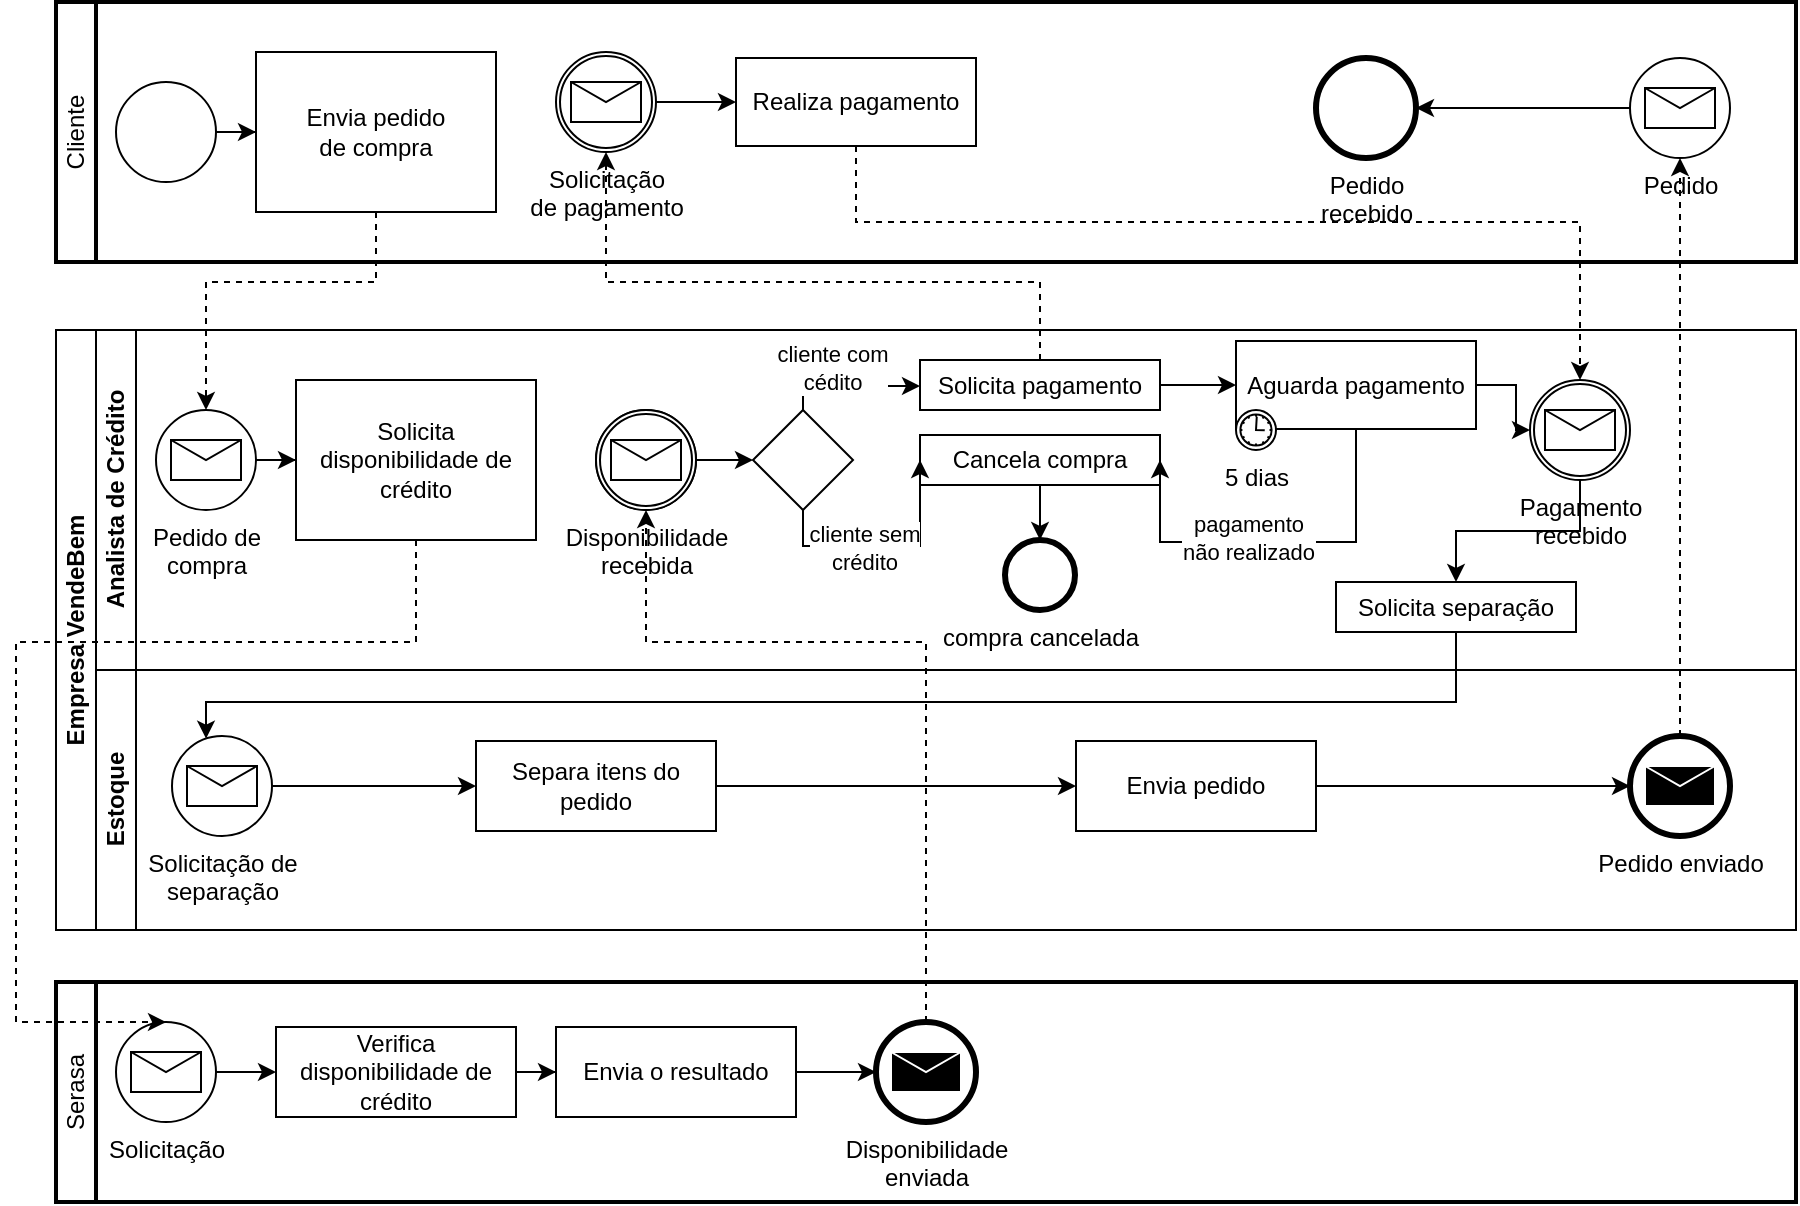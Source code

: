 <mxfile version="26.2.14">
  <diagram name="Página-1" id="u1SdcBbTtnw9D1ZpNTuf">
    <mxGraphModel dx="1246" dy="1865" grid="1" gridSize="10" guides="1" tooltips="1" connect="1" arrows="1" fold="1" page="1" pageScale="1" pageWidth="827" pageHeight="1169" math="0" shadow="0">
      <root>
        <mxCell id="0" />
        <mxCell id="1" parent="0" />
        <mxCell id="sQ0GCokB8pdDENR7ytiq-2" value="Empresa VendeBem" style="swimlane;html=1;childLayout=stackLayout;resizeParent=1;resizeParentMax=0;horizontal=0;startSize=20;horizontalStack=0;whiteSpace=wrap;" vertex="1" parent="1">
          <mxGeometry x="40" y="-16" width="870" height="300" as="geometry" />
        </mxCell>
        <mxCell id="sQ0GCokB8pdDENR7ytiq-5" value="Analista de Crédito" style="swimlane;html=1;startSize=20;horizontal=0;" vertex="1" parent="sQ0GCokB8pdDENR7ytiq-2">
          <mxGeometry x="20" width="850" height="170" as="geometry" />
        </mxCell>
        <mxCell id="sQ0GCokB8pdDENR7ytiq-10" value="Pedido de&lt;div&gt;compra&lt;/div&gt;" style="points=[[0.145,0.145,0],[0.5,0,0],[0.855,0.145,0],[1,0.5,0],[0.855,0.855,0],[0.5,1,0],[0.145,0.855,0],[0,0.5,0]];shape=mxgraph.bpmn.event;html=1;verticalLabelPosition=bottom;labelBackgroundColor=#ffffff;verticalAlign=top;align=center;perimeter=ellipsePerimeter;outlineConnect=0;aspect=fixed;outline=standard;symbol=message;" vertex="1" parent="sQ0GCokB8pdDENR7ytiq-5">
          <mxGeometry x="30" y="40" width="50" height="50" as="geometry" />
        </mxCell>
        <mxCell id="sQ0GCokB8pdDENR7ytiq-12" value="Solicita disponibilidade de crédito" style="points=[[0.25,0,0],[0.5,0,0],[0.75,0,0],[1,0.25,0],[1,0.5,0],[1,0.75,0],[0.75,1,0],[0.5,1,0],[0.25,1,0],[0,0.75,0],[0,0.5,0],[0,0.25,0]];shape=mxgraph.bpmn.task2;whiteSpace=wrap;rectStyle=rounded;size=10;html=1;container=1;expand=0;collapsible=0;taskMarker=abstract;" vertex="1" parent="sQ0GCokB8pdDENR7ytiq-5">
          <mxGeometry x="100" y="25" width="120" height="80" as="geometry" />
        </mxCell>
        <mxCell id="sQ0GCokB8pdDENR7ytiq-13" style="edgeStyle=orthogonalEdgeStyle;rounded=0;orthogonalLoop=1;jettySize=auto;html=1;entryX=0;entryY=0.5;entryDx=0;entryDy=0;entryPerimeter=0;" edge="1" parent="sQ0GCokB8pdDENR7ytiq-5" source="sQ0GCokB8pdDENR7ytiq-10" target="sQ0GCokB8pdDENR7ytiq-12">
          <mxGeometry relative="1" as="geometry" />
        </mxCell>
        <mxCell id="sQ0GCokB8pdDENR7ytiq-26" style="edgeStyle=orthogonalEdgeStyle;rounded=0;orthogonalLoop=1;jettySize=auto;html=1;" edge="1" parent="sQ0GCokB8pdDENR7ytiq-5" source="sQ0GCokB8pdDENR7ytiq-22" target="sQ0GCokB8pdDENR7ytiq-24">
          <mxGeometry relative="1" as="geometry" />
        </mxCell>
        <mxCell id="sQ0GCokB8pdDENR7ytiq-22" value="Disponibilidade&lt;div&gt;recebida&lt;/div&gt;" style="points=[[0.145,0.145,0],[0.5,0,0],[0.855,0.145,0],[1,0.5,0],[0.855,0.855,0],[0.5,1,0],[0.145,0.855,0],[0,0.5,0]];shape=mxgraph.bpmn.event;html=1;verticalLabelPosition=bottom;labelBackgroundColor=#ffffff;verticalAlign=top;align=center;perimeter=ellipsePerimeter;outlineConnect=0;aspect=fixed;outline=standard;symbol=message;" vertex="1" parent="sQ0GCokB8pdDENR7ytiq-5">
          <mxGeometry x="250" y="40" width="50" height="50" as="geometry" />
        </mxCell>
        <mxCell id="sQ0GCokB8pdDENR7ytiq-32" style="edgeStyle=orthogonalEdgeStyle;rounded=0;orthogonalLoop=1;jettySize=auto;html=1;" edge="1" parent="sQ0GCokB8pdDENR7ytiq-5" source="sQ0GCokB8pdDENR7ytiq-24" target="sQ0GCokB8pdDENR7ytiq-31">
          <mxGeometry relative="1" as="geometry">
            <Array as="points">
              <mxPoint x="354" y="28" />
            </Array>
          </mxGeometry>
        </mxCell>
        <mxCell id="sQ0GCokB8pdDENR7ytiq-33" value="cliente com&lt;div&gt;cédito&lt;/div&gt;" style="edgeLabel;html=1;align=center;verticalAlign=middle;resizable=0;points=[];" vertex="1" connectable="0" parent="sQ0GCokB8pdDENR7ytiq-32">
          <mxGeometry x="-0.343" y="-2" relative="1" as="geometry">
            <mxPoint x="3" y="-11" as="offset" />
          </mxGeometry>
        </mxCell>
        <mxCell id="sQ0GCokB8pdDENR7ytiq-24" value="" style="points=[[0.25,0.25,0],[0.5,0,0],[0.75,0.25,0],[1,0.5,0],[0.75,0.75,0],[0.5,1,0],[0.25,0.75,0],[0,0.5,0]];shape=mxgraph.bpmn.gateway2;html=1;verticalLabelPosition=bottom;labelBackgroundColor=#ffffff;verticalAlign=top;align=center;perimeter=rhombusPerimeter;outlineConnect=0;outline=none;symbol=none;" vertex="1" parent="sQ0GCokB8pdDENR7ytiq-5">
          <mxGeometry x="328.5" y="40" width="50" height="50" as="geometry" />
        </mxCell>
        <mxCell id="sQ0GCokB8pdDENR7ytiq-27" value="Cancela compra" style="points=[[0.25,0,0],[0.5,0,0],[0.75,0,0],[1,0.25,0],[1,0.5,0],[1,0.75,0],[0.75,1,0],[0.5,1,0],[0.25,1,0],[0,0.75,0],[0,0.5,0],[0,0.25,0]];shape=mxgraph.bpmn.task2;whiteSpace=wrap;rectStyle=rounded;size=10;html=1;container=1;expand=0;collapsible=0;taskMarker=abstract;" vertex="1" parent="sQ0GCokB8pdDENR7ytiq-5">
          <mxGeometry x="412" y="52.5" width="120" height="25" as="geometry" />
        </mxCell>
        <mxCell id="sQ0GCokB8pdDENR7ytiq-28" style="edgeStyle=orthogonalEdgeStyle;rounded=0;orthogonalLoop=1;jettySize=auto;html=1;entryX=0;entryY=0.5;entryDx=0;entryDy=0;entryPerimeter=0;" edge="1" parent="sQ0GCokB8pdDENR7ytiq-5" source="sQ0GCokB8pdDENR7ytiq-24" target="sQ0GCokB8pdDENR7ytiq-27">
          <mxGeometry relative="1" as="geometry">
            <Array as="points">
              <mxPoint x="353" y="108" />
            </Array>
          </mxGeometry>
        </mxCell>
        <mxCell id="sQ0GCokB8pdDENR7ytiq-30" value="cliente sem&lt;div&gt;crédito&lt;/div&gt;" style="edgeLabel;html=1;align=center;verticalAlign=middle;resizable=0;points=[];" vertex="1" connectable="0" parent="sQ0GCokB8pdDENR7ytiq-28">
          <mxGeometry x="-0.194" y="-1" relative="1" as="geometry">
            <mxPoint as="offset" />
          </mxGeometry>
        </mxCell>
        <mxCell id="sQ0GCokB8pdDENR7ytiq-31" value="Solicita pagamento" style="points=[[0.25,0,0],[0.5,0,0],[0.75,0,0],[1,0.25,0],[1,0.5,0],[1,0.75,0],[0.75,1,0],[0.5,1,0],[0.25,1,0],[0,0.75,0],[0,0.5,0],[0,0.25,0]];shape=mxgraph.bpmn.task2;whiteSpace=wrap;rectStyle=rounded;size=10;html=1;container=1;expand=0;collapsible=0;taskMarker=abstract;" vertex="1" parent="sQ0GCokB8pdDENR7ytiq-5">
          <mxGeometry x="412" y="15" width="120" height="25" as="geometry" />
        </mxCell>
        <mxCell id="sQ0GCokB8pdDENR7ytiq-35" value="" style="points=[[0.145,0.145,0],[0.5,0,0],[0.855,0.145,0],[1,0.5,0],[0.855,0.855,0],[0.5,1,0],[0.145,0.855,0],[0,0.5,0]];shape=mxgraph.bpmn.event;html=1;verticalLabelPosition=bottom;labelBackgroundColor=#ffffff;verticalAlign=top;align=center;perimeter=ellipsePerimeter;outlineConnect=0;aspect=fixed;outline=catching;symbol=message;" vertex="1" parent="sQ0GCokB8pdDENR7ytiq-5">
          <mxGeometry x="250" y="40" width="50" height="50" as="geometry" />
        </mxCell>
        <mxCell id="sQ0GCokB8pdDENR7ytiq-153" value="Aguarda pagamento" style="points=[[0.25,0,0],[0.5,0,0],[0.75,0,0],[1,0.25,0],[1,0.5,0],[1,0.75,0],[0.75,1,0],[0.5,1,0],[0.25,1,0],[0,0.75,0],[0,0.5,0],[0,0.25,0]];shape=mxgraph.bpmn.task2;whiteSpace=wrap;rectStyle=rounded;size=10;html=1;container=1;expand=0;collapsible=0;taskMarker=abstract;" vertex="1" parent="sQ0GCokB8pdDENR7ytiq-5">
          <mxGeometry x="570" y="5.5" width="120" height="44" as="geometry" />
        </mxCell>
        <mxCell id="sQ0GCokB8pdDENR7ytiq-154" style="edgeStyle=orthogonalEdgeStyle;rounded=0;orthogonalLoop=1;jettySize=auto;html=1;entryX=0;entryY=0.5;entryDx=0;entryDy=0;entryPerimeter=0;" edge="1" parent="sQ0GCokB8pdDENR7ytiq-5" source="sQ0GCokB8pdDENR7ytiq-31" target="sQ0GCokB8pdDENR7ytiq-153">
          <mxGeometry relative="1" as="geometry" />
        </mxCell>
        <mxCell id="sQ0GCokB8pdDENR7ytiq-155" value="5 dias" style="points=[[0.145,0.145,0],[0.5,0,0],[0.855,0.145,0],[1,0.5,0],[0.855,0.855,0],[0.5,1,0],[0.145,0.855,0],[0,0.5,0]];shape=mxgraph.bpmn.event;html=1;verticalLabelPosition=bottom;labelBackgroundColor=#ffffff;verticalAlign=top;align=center;perimeter=ellipsePerimeter;outlineConnect=0;aspect=fixed;outline=standard;symbol=timer;" vertex="1" parent="sQ0GCokB8pdDENR7ytiq-5">
          <mxGeometry x="570" y="40" width="20" height="20" as="geometry" />
        </mxCell>
        <mxCell id="sQ0GCokB8pdDENR7ytiq-156" style="edgeStyle=orthogonalEdgeStyle;rounded=0;orthogonalLoop=1;jettySize=auto;html=1;entryX=1;entryY=0.5;entryDx=0;entryDy=0;entryPerimeter=0;" edge="1" parent="sQ0GCokB8pdDENR7ytiq-5" source="sQ0GCokB8pdDENR7ytiq-153" target="sQ0GCokB8pdDENR7ytiq-27">
          <mxGeometry relative="1" as="geometry">
            <Array as="points">
              <mxPoint x="630" y="106" />
              <mxPoint x="532" y="106" />
            </Array>
          </mxGeometry>
        </mxCell>
        <mxCell id="sQ0GCokB8pdDENR7ytiq-157" value="pagamento&lt;div&gt;não realizado&lt;/div&gt;" style="edgeLabel;html=1;align=center;verticalAlign=middle;resizable=0;points=[];" vertex="1" connectable="0" parent="sQ0GCokB8pdDENR7ytiq-156">
          <mxGeometry x="0.138" y="-2" relative="1" as="geometry">
            <mxPoint as="offset" />
          </mxGeometry>
        </mxCell>
        <mxCell id="sQ0GCokB8pdDENR7ytiq-158" value="compra cancelada" style="points=[[0.145,0.145,0],[0.5,0,0],[0.855,0.145,0],[1,0.5,0],[0.855,0.855,0],[0.5,1,0],[0.145,0.855,0],[0,0.5,0]];shape=mxgraph.bpmn.event;html=1;verticalLabelPosition=bottom;labelBackgroundColor=#ffffff;verticalAlign=top;align=center;perimeter=ellipsePerimeter;outlineConnect=0;aspect=fixed;outline=end;symbol=terminate2;" vertex="1" parent="sQ0GCokB8pdDENR7ytiq-5">
          <mxGeometry x="454.5" y="105" width="35" height="35" as="geometry" />
        </mxCell>
        <mxCell id="sQ0GCokB8pdDENR7ytiq-159" style="edgeStyle=orthogonalEdgeStyle;rounded=0;orthogonalLoop=1;jettySize=auto;html=1;entryX=0.5;entryY=0;entryDx=0;entryDy=0;entryPerimeter=0;" edge="1" parent="sQ0GCokB8pdDENR7ytiq-5" source="sQ0GCokB8pdDENR7ytiq-27" target="sQ0GCokB8pdDENR7ytiq-158">
          <mxGeometry relative="1" as="geometry" />
        </mxCell>
        <mxCell id="sQ0GCokB8pdDENR7ytiq-162" value="Pagamento&lt;div&gt;recebido&lt;/div&gt;" style="points=[[0.145,0.145,0],[0.5,0,0],[0.855,0.145,0],[1,0.5,0],[0.855,0.855,0],[0.5,1,0],[0.145,0.855,0],[0,0.5,0]];shape=mxgraph.bpmn.event;html=1;verticalLabelPosition=bottom;labelBackgroundColor=#ffffff;verticalAlign=top;align=center;perimeter=ellipsePerimeter;outlineConnect=0;aspect=fixed;outline=catching;symbol=message;" vertex="1" parent="sQ0GCokB8pdDENR7ytiq-5">
          <mxGeometry x="717" y="25" width="50" height="50" as="geometry" />
        </mxCell>
        <mxCell id="sQ0GCokB8pdDENR7ytiq-164" style="edgeStyle=orthogonalEdgeStyle;rounded=0;orthogonalLoop=1;jettySize=auto;html=1;entryX=0;entryY=0.5;entryDx=0;entryDy=0;entryPerimeter=0;" edge="1" parent="sQ0GCokB8pdDENR7ytiq-5" source="sQ0GCokB8pdDENR7ytiq-153" target="sQ0GCokB8pdDENR7ytiq-162">
          <mxGeometry relative="1" as="geometry" />
        </mxCell>
        <mxCell id="sQ0GCokB8pdDENR7ytiq-165" value="Solicita separação" style="points=[[0.25,0,0],[0.5,0,0],[0.75,0,0],[1,0.25,0],[1,0.5,0],[1,0.75,0],[0.75,1,0],[0.5,1,0],[0.25,1,0],[0,0.75,0],[0,0.5,0],[0,0.25,0]];shape=mxgraph.bpmn.task2;whiteSpace=wrap;rectStyle=rounded;size=10;html=1;container=1;expand=0;collapsible=0;taskMarker=abstract;" vertex="1" parent="sQ0GCokB8pdDENR7ytiq-5">
          <mxGeometry x="620" y="126" width="120" height="25" as="geometry" />
        </mxCell>
        <mxCell id="sQ0GCokB8pdDENR7ytiq-167" style="edgeStyle=orthogonalEdgeStyle;rounded=0;orthogonalLoop=1;jettySize=auto;html=1;entryX=0.5;entryY=0;entryDx=0;entryDy=0;entryPerimeter=0;" edge="1" parent="sQ0GCokB8pdDENR7ytiq-5" source="sQ0GCokB8pdDENR7ytiq-162" target="sQ0GCokB8pdDENR7ytiq-165">
          <mxGeometry relative="1" as="geometry" />
        </mxCell>
        <mxCell id="sQ0GCokB8pdDENR7ytiq-125" value="Estoque" style="swimlane;html=1;startSize=20;horizontal=0;" vertex="1" parent="sQ0GCokB8pdDENR7ytiq-2">
          <mxGeometry x="20" y="170" width="850" height="130" as="geometry" />
        </mxCell>
        <mxCell id="sQ0GCokB8pdDENR7ytiq-168" value="Solicitação de&lt;div&gt;separação&lt;/div&gt;" style="points=[[0.145,0.145,0],[0.5,0,0],[0.855,0.145,0],[1,0.5,0],[0.855,0.855,0],[0.5,1,0],[0.145,0.855,0],[0,0.5,0]];shape=mxgraph.bpmn.event;html=1;verticalLabelPosition=bottom;labelBackgroundColor=#ffffff;verticalAlign=top;align=center;perimeter=ellipsePerimeter;outlineConnect=0;aspect=fixed;outline=standard;symbol=message;" vertex="1" parent="sQ0GCokB8pdDENR7ytiq-125">
          <mxGeometry x="38" y="33" width="50" height="50" as="geometry" />
        </mxCell>
        <mxCell id="sQ0GCokB8pdDENR7ytiq-173" style="edgeStyle=orthogonalEdgeStyle;rounded=0;orthogonalLoop=1;jettySize=auto;html=1;" edge="1" parent="sQ0GCokB8pdDENR7ytiq-125" source="sQ0GCokB8pdDENR7ytiq-170" target="sQ0GCokB8pdDENR7ytiq-172">
          <mxGeometry relative="1" as="geometry" />
        </mxCell>
        <mxCell id="sQ0GCokB8pdDENR7ytiq-170" value="Separa itens do pedido" style="points=[[0.25,0,0],[0.5,0,0],[0.75,0,0],[1,0.25,0],[1,0.5,0],[1,0.75,0],[0.75,1,0],[0.5,1,0],[0.25,1,0],[0,0.75,0],[0,0.5,0],[0,0.25,0]];shape=mxgraph.bpmn.task2;whiteSpace=wrap;rectStyle=rounded;size=10;html=1;container=1;expand=0;collapsible=0;taskMarker=abstract;" vertex="1" parent="sQ0GCokB8pdDENR7ytiq-125">
          <mxGeometry x="190" y="35.5" width="120" height="45" as="geometry" />
        </mxCell>
        <mxCell id="sQ0GCokB8pdDENR7ytiq-171" style="edgeStyle=orthogonalEdgeStyle;rounded=0;orthogonalLoop=1;jettySize=auto;html=1;entryX=0;entryY=0.5;entryDx=0;entryDy=0;entryPerimeter=0;" edge="1" parent="sQ0GCokB8pdDENR7ytiq-125" source="sQ0GCokB8pdDENR7ytiq-168" target="sQ0GCokB8pdDENR7ytiq-170">
          <mxGeometry relative="1" as="geometry" />
        </mxCell>
        <mxCell id="sQ0GCokB8pdDENR7ytiq-172" value="Envia pedido" style="points=[[0.25,0,0],[0.5,0,0],[0.75,0,0],[1,0.25,0],[1,0.5,0],[1,0.75,0],[0.75,1,0],[0.5,1,0],[0.25,1,0],[0,0.75,0],[0,0.5,0],[0,0.25,0]];shape=mxgraph.bpmn.task2;whiteSpace=wrap;rectStyle=rounded;size=10;html=1;container=1;expand=0;collapsible=0;taskMarker=abstract;" vertex="1" parent="sQ0GCokB8pdDENR7ytiq-125">
          <mxGeometry x="490" y="35.5" width="120" height="45" as="geometry" />
        </mxCell>
        <mxCell id="sQ0GCokB8pdDENR7ytiq-174" value="Pedido enviado" style="points=[[0.145,0.145,0],[0.5,0,0],[0.855,0.145,0],[1,0.5,0],[0.855,0.855,0],[0.5,1,0],[0.145,0.855,0],[0,0.5,0]];shape=mxgraph.bpmn.event;html=1;verticalLabelPosition=bottom;labelBackgroundColor=#ffffff;verticalAlign=top;align=center;perimeter=ellipsePerimeter;outlineConnect=0;aspect=fixed;outline=end;symbol=message;" vertex="1" parent="sQ0GCokB8pdDENR7ytiq-125">
          <mxGeometry x="767" y="33" width="50" height="50" as="geometry" />
        </mxCell>
        <mxCell id="sQ0GCokB8pdDENR7ytiq-176" style="edgeStyle=orthogonalEdgeStyle;rounded=0;orthogonalLoop=1;jettySize=auto;html=1;entryX=0;entryY=0.5;entryDx=0;entryDy=0;entryPerimeter=0;" edge="1" parent="sQ0GCokB8pdDENR7ytiq-125" source="sQ0GCokB8pdDENR7ytiq-172" target="sQ0GCokB8pdDENR7ytiq-174">
          <mxGeometry relative="1" as="geometry" />
        </mxCell>
        <mxCell id="sQ0GCokB8pdDENR7ytiq-169" style="edgeStyle=orthogonalEdgeStyle;rounded=0;orthogonalLoop=1;jettySize=auto;html=1;" edge="1" parent="sQ0GCokB8pdDENR7ytiq-2" source="sQ0GCokB8pdDENR7ytiq-165" target="sQ0GCokB8pdDENR7ytiq-168">
          <mxGeometry relative="1" as="geometry">
            <Array as="points">
              <mxPoint x="700" y="186" />
              <mxPoint x="75" y="186" />
            </Array>
          </mxGeometry>
        </mxCell>
        <mxCell id="sQ0GCokB8pdDENR7ytiq-1" value="Cliente" style="swimlane;html=1;startSize=20;fontStyle=0;collapsible=0;horizontal=0;swimlaneLine=1;swimlaneFillColor=#ffffff;strokeWidth=2;whiteSpace=wrap;" vertex="1" parent="1">
          <mxGeometry x="40" y="-180" width="870" height="130" as="geometry" />
        </mxCell>
        <mxCell id="sQ0GCokB8pdDENR7ytiq-7" value="" style="points=[[0.145,0.145,0],[0.5,0,0],[0.855,0.145,0],[1,0.5,0],[0.855,0.855,0],[0.5,1,0],[0.145,0.855,0],[0,0.5,0]];shape=mxgraph.bpmn.event;html=1;verticalLabelPosition=bottom;labelBackgroundColor=#ffffff;verticalAlign=top;align=center;perimeter=ellipsePerimeter;outlineConnect=0;aspect=fixed;outline=standard;symbol=general;" vertex="1" parent="sQ0GCokB8pdDENR7ytiq-1">
          <mxGeometry x="30" y="40" width="50" height="50" as="geometry" />
        </mxCell>
        <mxCell id="sQ0GCokB8pdDENR7ytiq-8" value="Envia pedido&lt;div&gt;de&amp;nbsp;&lt;span style=&quot;background-color: transparent; color: light-dark(rgb(0, 0, 0), rgb(255, 255, 255));&quot;&gt;compra&lt;/span&gt;&lt;/div&gt;" style="points=[[0.25,0,0],[0.5,0,0],[0.75,0,0],[1,0.25,0],[1,0.5,0],[1,0.75,0],[0.75,1,0],[0.5,1,0],[0.25,1,0],[0,0.75,0],[0,0.5,0],[0,0.25,0]];shape=mxgraph.bpmn.task2;whiteSpace=wrap;rectStyle=rounded;size=10;html=1;container=1;expand=0;collapsible=0;taskMarker=abstract;" vertex="1" parent="sQ0GCokB8pdDENR7ytiq-1">
          <mxGeometry x="100" y="25" width="120" height="80" as="geometry" />
        </mxCell>
        <mxCell id="sQ0GCokB8pdDENR7ytiq-9" style="edgeStyle=orthogonalEdgeStyle;rounded=0;orthogonalLoop=1;jettySize=auto;html=1;entryX=0;entryY=0.5;entryDx=0;entryDy=0;entryPerimeter=0;" edge="1" parent="sQ0GCokB8pdDENR7ytiq-1" source="sQ0GCokB8pdDENR7ytiq-7" target="sQ0GCokB8pdDENR7ytiq-8">
          <mxGeometry relative="1" as="geometry" />
        </mxCell>
        <mxCell id="sQ0GCokB8pdDENR7ytiq-36" value="Solicitação&lt;div&gt;de pagamento&lt;/div&gt;" style="points=[[0.145,0.145,0],[0.5,0,0],[0.855,0.145,0],[1,0.5,0],[0.855,0.855,0],[0.5,1,0],[0.145,0.855,0],[0,0.5,0]];shape=mxgraph.bpmn.event;html=1;verticalLabelPosition=bottom;labelBackgroundColor=#ffffff;verticalAlign=top;align=center;perimeter=ellipsePerimeter;outlineConnect=0;aspect=fixed;outline=catching;symbol=message;" vertex="1" parent="sQ0GCokB8pdDENR7ytiq-1">
          <mxGeometry x="250" y="25" width="50" height="50" as="geometry" />
        </mxCell>
        <mxCell id="sQ0GCokB8pdDENR7ytiq-160" value="Realiza pagamento" style="points=[[0.25,0,0],[0.5,0,0],[0.75,0,0],[1,0.25,0],[1,0.5,0],[1,0.75,0],[0.75,1,0],[0.5,1,0],[0.25,1,0],[0,0.75,0],[0,0.5,0],[0,0.25,0]];shape=mxgraph.bpmn.task2;whiteSpace=wrap;rectStyle=rounded;size=10;html=1;container=1;expand=0;collapsible=0;taskMarker=abstract;" vertex="1" parent="sQ0GCokB8pdDENR7ytiq-1">
          <mxGeometry x="340" y="28" width="120" height="44" as="geometry" />
        </mxCell>
        <mxCell id="sQ0GCokB8pdDENR7ytiq-161" style="edgeStyle=orthogonalEdgeStyle;rounded=0;orthogonalLoop=1;jettySize=auto;html=1;entryX=0;entryY=0.5;entryDx=0;entryDy=0;entryPerimeter=0;" edge="1" parent="sQ0GCokB8pdDENR7ytiq-1" source="sQ0GCokB8pdDENR7ytiq-36" target="sQ0GCokB8pdDENR7ytiq-160">
          <mxGeometry relative="1" as="geometry" />
        </mxCell>
        <mxCell id="sQ0GCokB8pdDENR7ytiq-177" value="Pedido" style="points=[[0.145,0.145,0],[0.5,0,0],[0.855,0.145,0],[1,0.5,0],[0.855,0.855,0],[0.5,1,0],[0.145,0.855,0],[0,0.5,0]];shape=mxgraph.bpmn.event;html=1;verticalLabelPosition=bottom;labelBackgroundColor=#ffffff;verticalAlign=top;align=center;perimeter=ellipsePerimeter;outlineConnect=0;aspect=fixed;outline=standard;symbol=message;" vertex="1" parent="sQ0GCokB8pdDENR7ytiq-1">
          <mxGeometry x="787" y="28" width="50" height="50" as="geometry" />
        </mxCell>
        <mxCell id="sQ0GCokB8pdDENR7ytiq-179" value="Pedido&lt;div&gt;recebido&lt;/div&gt;" style="points=[[0.145,0.145,0],[0.5,0,0],[0.855,0.145,0],[1,0.5,0],[0.855,0.855,0],[0.5,1,0],[0.145,0.855,0],[0,0.5,0]];shape=mxgraph.bpmn.event;html=1;verticalLabelPosition=bottom;labelBackgroundColor=#ffffff;verticalAlign=top;align=center;perimeter=ellipsePerimeter;outlineConnect=0;aspect=fixed;outline=end;symbol=terminate2;" vertex="1" parent="sQ0GCokB8pdDENR7ytiq-1">
          <mxGeometry x="630" y="28" width="50" height="50" as="geometry" />
        </mxCell>
        <mxCell id="sQ0GCokB8pdDENR7ytiq-180" style="edgeStyle=orthogonalEdgeStyle;rounded=0;orthogonalLoop=1;jettySize=auto;html=1;entryX=1;entryY=0.5;entryDx=0;entryDy=0;entryPerimeter=0;" edge="1" parent="sQ0GCokB8pdDENR7ytiq-1" source="sQ0GCokB8pdDENR7ytiq-177" target="sQ0GCokB8pdDENR7ytiq-179">
          <mxGeometry relative="1" as="geometry" />
        </mxCell>
        <mxCell id="sQ0GCokB8pdDENR7ytiq-6" value="Serasa" style="swimlane;html=1;startSize=20;fontStyle=0;collapsible=0;horizontal=0;swimlaneLine=1;swimlaneFillColor=#ffffff;strokeWidth=2;whiteSpace=wrap;" vertex="1" parent="1">
          <mxGeometry x="40" y="310" width="870" height="110" as="geometry" />
        </mxCell>
        <mxCell id="sQ0GCokB8pdDENR7ytiq-14" value="Solicitação" style="points=[[0.145,0.145,0],[0.5,0,0],[0.855,0.145,0],[1,0.5,0],[0.855,0.855,0],[0.5,1,0],[0.145,0.855,0],[0,0.5,0]];shape=mxgraph.bpmn.event;html=1;verticalLabelPosition=bottom;labelBackgroundColor=#ffffff;verticalAlign=top;align=center;perimeter=ellipsePerimeter;outlineConnect=0;aspect=fixed;outline=standard;symbol=message;" vertex="1" parent="sQ0GCokB8pdDENR7ytiq-6">
          <mxGeometry x="30" y="20" width="50" height="50" as="geometry" />
        </mxCell>
        <mxCell id="sQ0GCokB8pdDENR7ytiq-16" value="Verifica disponibilidade de crédito" style="points=[[0.25,0,0],[0.5,0,0],[0.75,0,0],[1,0.25,0],[1,0.5,0],[1,0.75,0],[0.75,1,0],[0.5,1,0],[0.25,1,0],[0,0.75,0],[0,0.5,0],[0,0.25,0]];shape=mxgraph.bpmn.task2;whiteSpace=wrap;rectStyle=rounded;size=10;html=1;container=1;expand=0;collapsible=0;taskMarker=abstract;" vertex="1" parent="sQ0GCokB8pdDENR7ytiq-6">
          <mxGeometry x="110" y="22.5" width="120" height="45" as="geometry" />
        </mxCell>
        <mxCell id="sQ0GCokB8pdDENR7ytiq-17" style="edgeStyle=orthogonalEdgeStyle;rounded=0;orthogonalLoop=1;jettySize=auto;html=1;entryX=0;entryY=0.5;entryDx=0;entryDy=0;entryPerimeter=0;" edge="1" parent="sQ0GCokB8pdDENR7ytiq-6" source="sQ0GCokB8pdDENR7ytiq-14" target="sQ0GCokB8pdDENR7ytiq-16">
          <mxGeometry relative="1" as="geometry" />
        </mxCell>
        <mxCell id="sQ0GCokB8pdDENR7ytiq-18" value="Envia o resultado" style="points=[[0.25,0,0],[0.5,0,0],[0.75,0,0],[1,0.25,0],[1,0.5,0],[1,0.75,0],[0.75,1,0],[0.5,1,0],[0.25,1,0],[0,0.75,0],[0,0.5,0],[0,0.25,0]];shape=mxgraph.bpmn.task2;whiteSpace=wrap;rectStyle=rounded;size=10;html=1;container=1;expand=0;collapsible=0;taskMarker=abstract;" vertex="1" parent="sQ0GCokB8pdDENR7ytiq-6">
          <mxGeometry x="250" y="22.5" width="120" height="45" as="geometry" />
        </mxCell>
        <mxCell id="sQ0GCokB8pdDENR7ytiq-19" style="edgeStyle=orthogonalEdgeStyle;rounded=0;orthogonalLoop=1;jettySize=auto;html=1;entryX=0;entryY=0.5;entryDx=0;entryDy=0;entryPerimeter=0;" edge="1" parent="sQ0GCokB8pdDENR7ytiq-6" source="sQ0GCokB8pdDENR7ytiq-16" target="sQ0GCokB8pdDENR7ytiq-18">
          <mxGeometry relative="1" as="geometry" />
        </mxCell>
        <mxCell id="sQ0GCokB8pdDENR7ytiq-20" value="Disponibilidade&lt;div&gt;enviada&lt;/div&gt;" style="points=[[0.145,0.145,0],[0.5,0,0],[0.855,0.145,0],[1,0.5,0],[0.855,0.855,0],[0.5,1,0],[0.145,0.855,0],[0,0.5,0]];shape=mxgraph.bpmn.event;html=1;verticalLabelPosition=bottom;labelBackgroundColor=#ffffff;verticalAlign=top;align=center;perimeter=ellipsePerimeter;outlineConnect=0;aspect=fixed;outline=end;symbol=message;" vertex="1" parent="sQ0GCokB8pdDENR7ytiq-6">
          <mxGeometry x="410" y="20" width="50" height="50" as="geometry" />
        </mxCell>
        <mxCell id="sQ0GCokB8pdDENR7ytiq-21" style="edgeStyle=orthogonalEdgeStyle;rounded=0;orthogonalLoop=1;jettySize=auto;html=1;entryX=0;entryY=0.5;entryDx=0;entryDy=0;entryPerimeter=0;" edge="1" parent="sQ0GCokB8pdDENR7ytiq-6" source="sQ0GCokB8pdDENR7ytiq-18" target="sQ0GCokB8pdDENR7ytiq-20">
          <mxGeometry relative="1" as="geometry" />
        </mxCell>
        <mxCell id="sQ0GCokB8pdDENR7ytiq-11" style="edgeStyle=orthogonalEdgeStyle;rounded=0;orthogonalLoop=1;jettySize=auto;html=1;entryX=0.5;entryY=0;entryDx=0;entryDy=0;entryPerimeter=0;dashed=1;" edge="1" parent="1" source="sQ0GCokB8pdDENR7ytiq-8" target="sQ0GCokB8pdDENR7ytiq-10">
          <mxGeometry relative="1" as="geometry">
            <Array as="points">
              <mxPoint x="200" y="-40" />
              <mxPoint x="115" y="-40" />
            </Array>
          </mxGeometry>
        </mxCell>
        <mxCell id="sQ0GCokB8pdDENR7ytiq-15" style="edgeStyle=orthogonalEdgeStyle;rounded=0;orthogonalLoop=1;jettySize=auto;html=1;entryX=0.5;entryY=0;entryDx=0;entryDy=0;entryPerimeter=0;dashed=1;" edge="1" parent="1" source="sQ0GCokB8pdDENR7ytiq-12" target="sQ0GCokB8pdDENR7ytiq-14">
          <mxGeometry relative="1" as="geometry">
            <Array as="points">
              <mxPoint x="220" y="140" />
              <mxPoint x="20" y="140" />
              <mxPoint x="20" y="330" />
            </Array>
          </mxGeometry>
        </mxCell>
        <mxCell id="sQ0GCokB8pdDENR7ytiq-23" style="edgeStyle=orthogonalEdgeStyle;rounded=0;orthogonalLoop=1;jettySize=auto;html=1;dashed=1;" edge="1" parent="1" source="sQ0GCokB8pdDENR7ytiq-20" target="sQ0GCokB8pdDENR7ytiq-22">
          <mxGeometry relative="1" as="geometry">
            <Array as="points">
              <mxPoint x="475" y="140" />
              <mxPoint x="335" y="140" />
            </Array>
          </mxGeometry>
        </mxCell>
        <mxCell id="sQ0GCokB8pdDENR7ytiq-37" style="edgeStyle=orthogonalEdgeStyle;rounded=0;orthogonalLoop=1;jettySize=auto;html=1;dashed=1;" edge="1" parent="1" source="sQ0GCokB8pdDENR7ytiq-31" target="sQ0GCokB8pdDENR7ytiq-36">
          <mxGeometry relative="1" as="geometry">
            <Array as="points">
              <mxPoint x="532" y="-40" />
              <mxPoint x="315" y="-40" />
            </Array>
          </mxGeometry>
        </mxCell>
        <mxCell id="sQ0GCokB8pdDENR7ytiq-163" style="edgeStyle=orthogonalEdgeStyle;rounded=0;orthogonalLoop=1;jettySize=auto;html=1;entryX=0.5;entryY=0;entryDx=0;entryDy=0;entryPerimeter=0;exitX=0.5;exitY=1;exitDx=0;exitDy=0;exitPerimeter=0;dashed=1;" edge="1" parent="1" source="sQ0GCokB8pdDENR7ytiq-160" target="sQ0GCokB8pdDENR7ytiq-162">
          <mxGeometry relative="1" as="geometry">
            <Array as="points">
              <mxPoint x="440" y="-70" />
              <mxPoint x="802" y="-70" />
            </Array>
          </mxGeometry>
        </mxCell>
        <mxCell id="sQ0GCokB8pdDENR7ytiq-178" style="edgeStyle=orthogonalEdgeStyle;rounded=0;orthogonalLoop=1;jettySize=auto;html=1;dashed=1;" edge="1" parent="1" source="sQ0GCokB8pdDENR7ytiq-174" target="sQ0GCokB8pdDENR7ytiq-177">
          <mxGeometry relative="1" as="geometry" />
        </mxCell>
      </root>
    </mxGraphModel>
  </diagram>
</mxfile>
